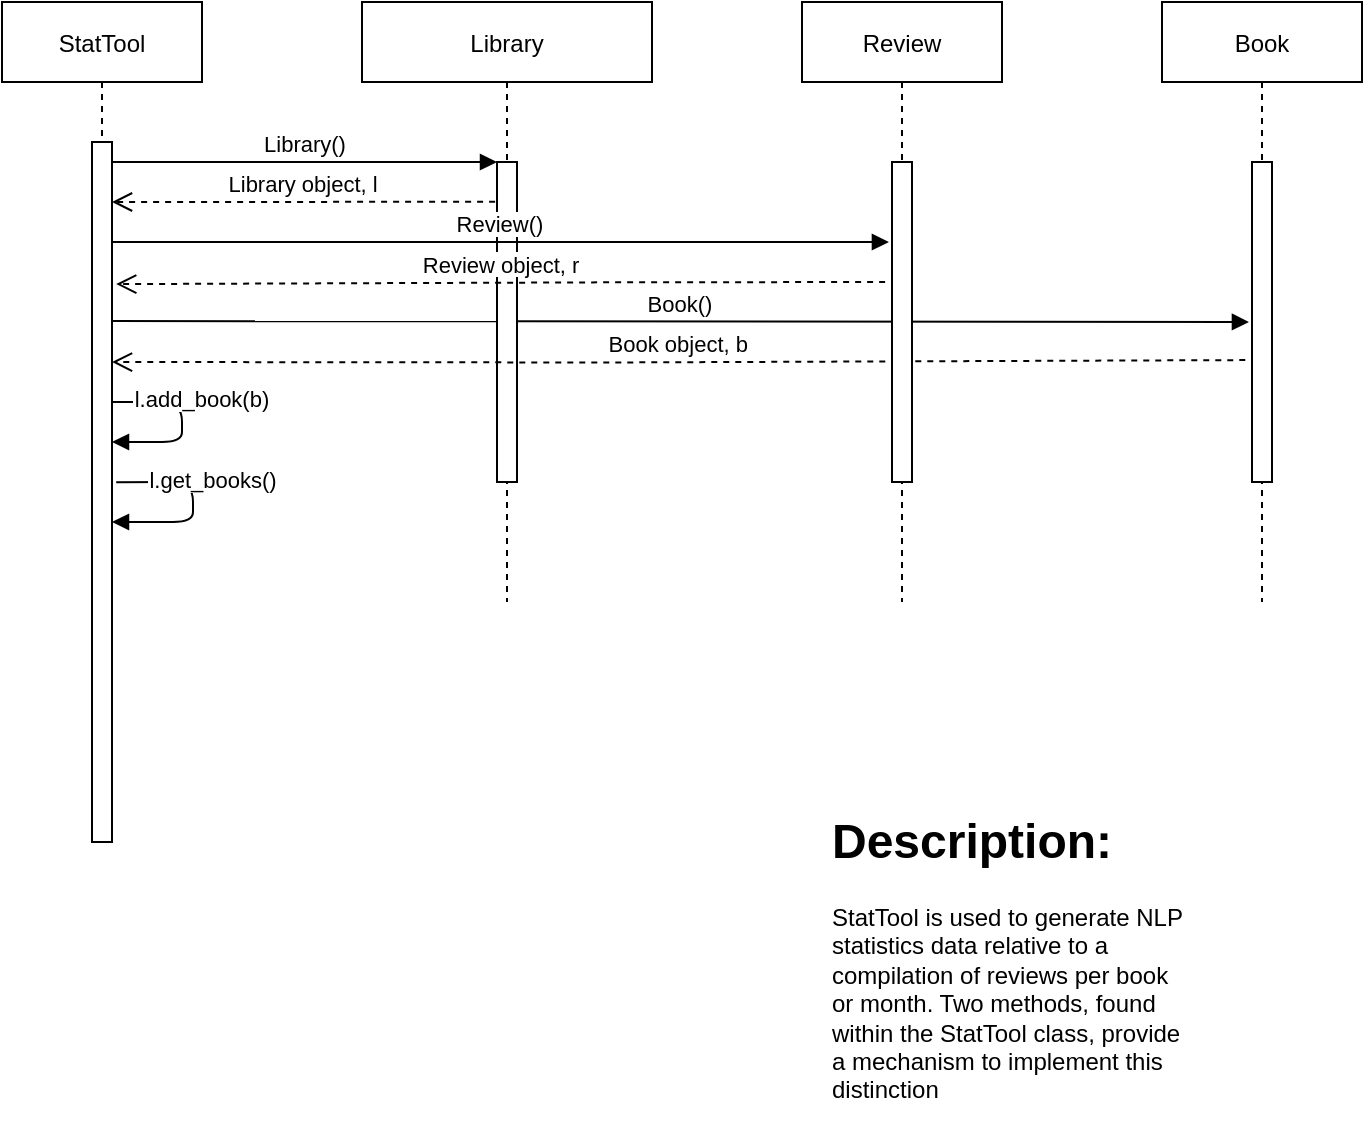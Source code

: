 <mxfile version="15.7.4" type="device"><diagram id="kgpKYQtTHZ0yAKxKKP6v" name="Page-1"><mxGraphModel dx="1248" dy="677" grid="1" gridSize="10" guides="1" tooltips="1" connect="1" arrows="1" fold="1" page="1" pageScale="1" pageWidth="850" pageHeight="1100" math="0" shadow="0"><root><mxCell id="0"/><mxCell id="1" parent="0"/><mxCell id="3nuBFxr9cyL0pnOWT2aG-1" value="StatTool" style="shape=umlLifeline;perimeter=lifelinePerimeter;container=1;collapsible=0;recursiveResize=0;rounded=0;shadow=0;strokeWidth=1;" parent="1" vertex="1"><mxGeometry x="120" y="80" width="100" height="420" as="geometry"/></mxCell><mxCell id="3nuBFxr9cyL0pnOWT2aG-2" value="" style="points=[];perimeter=orthogonalPerimeter;rounded=0;shadow=0;strokeWidth=1;" parent="3nuBFxr9cyL0pnOWT2aG-1" vertex="1"><mxGeometry x="45" y="70" width="10" height="350" as="geometry"/></mxCell><mxCell id="so2FXAj12RBvUjMdJGId-18" value="Book()" style="verticalAlign=bottom;endArrow=block;entryX=-0.154;entryY=0.5;shadow=0;strokeWidth=1;entryDx=0;entryDy=0;entryPerimeter=0;" edge="1" parent="3nuBFxr9cyL0pnOWT2aG-1" target="so2FXAj12RBvUjMdJGId-4"><mxGeometry relative="1" as="geometry"><mxPoint x="55" y="159.5" as="sourcePoint"/><mxPoint x="247.5" y="159.5" as="targetPoint"/></mxGeometry></mxCell><mxCell id="so2FXAj12RBvUjMdJGId-20" value="l.add_book(b)" style="verticalAlign=bottom;endArrow=block;shadow=0;strokeWidth=1;" edge="1" parent="3nuBFxr9cyL0pnOWT2aG-1"><mxGeometry x="-0.058" y="10" relative="1" as="geometry"><mxPoint x="55" y="200.0" as="sourcePoint"/><mxPoint x="55" y="220" as="targetPoint"/><Array as="points"><mxPoint x="90" y="200"/><mxPoint x="90" y="220"/></Array><mxPoint as="offset"/></mxGeometry></mxCell><mxCell id="so2FXAj12RBvUjMdJGId-21" value="l.get_books()" style="verticalAlign=bottom;endArrow=block;shadow=0;strokeWidth=1;exitX=1.21;exitY=0.486;exitDx=0;exitDy=0;exitPerimeter=0;" edge="1" parent="3nuBFxr9cyL0pnOWT2aG-1" source="3nuBFxr9cyL0pnOWT2aG-2"><mxGeometry x="-0.058" y="10" relative="1" as="geometry"><mxPoint x="60.5" y="240.0" as="sourcePoint"/><mxPoint x="55" y="260" as="targetPoint"/><Array as="points"><mxPoint x="95.5" y="240"/><mxPoint x="95.5" y="260"/></Array><mxPoint as="offset"/></mxGeometry></mxCell><mxCell id="3nuBFxr9cyL0pnOWT2aG-5" value="Library" style="shape=umlLifeline;perimeter=lifelinePerimeter;container=1;collapsible=0;recursiveResize=0;rounded=0;shadow=0;strokeWidth=1;" parent="1" vertex="1"><mxGeometry x="300" y="80" width="145" height="300" as="geometry"/></mxCell><mxCell id="3nuBFxr9cyL0pnOWT2aG-6" value="" style="points=[];perimeter=orthogonalPerimeter;rounded=0;shadow=0;strokeWidth=1;" parent="3nuBFxr9cyL0pnOWT2aG-5" vertex="1"><mxGeometry x="67.5" y="80" width="10" height="160" as="geometry"/></mxCell><mxCell id="so2FXAj12RBvUjMdJGId-19" value="Book object, b" style="verticalAlign=bottom;endArrow=open;dashed=1;endSize=8;shadow=0;strokeWidth=1;exitX=-0.336;exitY=0.619;exitDx=0;exitDy=0;exitPerimeter=0;entryX=1.119;entryY=0.368;entryDx=0;entryDy=0;entryPerimeter=0;" edge="1" parent="3nuBFxr9cyL0pnOWT2aG-5" source="so2FXAj12RBvUjMdJGId-4"><mxGeometry relative="1" as="geometry"><mxPoint x="-125.0" y="180.0" as="targetPoint"/><mxPoint x="260.37" y="180.08" as="sourcePoint"/><Array as="points"><mxPoint x="123.81" y="180.24"/></Array></mxGeometry></mxCell><mxCell id="3nuBFxr9cyL0pnOWT2aG-7" value="Library object, l" style="verticalAlign=bottom;endArrow=open;dashed=1;endSize=8;shadow=0;strokeWidth=1;exitX=-0.094;exitY=0.124;exitDx=0;exitDy=0;exitPerimeter=0;" parent="1" source="3nuBFxr9cyL0pnOWT2aG-6" target="3nuBFxr9cyL0pnOWT2aG-2" edge="1"><mxGeometry relative="1" as="geometry"><mxPoint x="275" y="236" as="targetPoint"/><mxPoint x="370" y="180" as="sourcePoint"/><Array as="points"><mxPoint x="230" y="180"/></Array></mxGeometry></mxCell><mxCell id="3nuBFxr9cyL0pnOWT2aG-8" value="Library()" style="verticalAlign=bottom;endArrow=block;entryX=0;entryY=0;shadow=0;strokeWidth=1;" parent="1" source="3nuBFxr9cyL0pnOWT2aG-2" target="3nuBFxr9cyL0pnOWT2aG-6" edge="1"><mxGeometry relative="1" as="geometry"><mxPoint x="275" y="160" as="sourcePoint"/></mxGeometry></mxCell><mxCell id="so2FXAj12RBvUjMdJGId-1" value="Review" style="shape=umlLifeline;perimeter=lifelinePerimeter;container=1;collapsible=0;recursiveResize=0;rounded=0;shadow=0;strokeWidth=1;" vertex="1" parent="1"><mxGeometry x="520" y="80" width="100" height="300" as="geometry"/></mxCell><mxCell id="so2FXAj12RBvUjMdJGId-2" value="" style="points=[];perimeter=orthogonalPerimeter;rounded=0;shadow=0;strokeWidth=1;" vertex="1" parent="so2FXAj12RBvUjMdJGId-1"><mxGeometry x="45" y="80" width="10" height="160" as="geometry"/></mxCell><mxCell id="so2FXAj12RBvUjMdJGId-3" value="Book" style="shape=umlLifeline;perimeter=lifelinePerimeter;container=1;collapsible=0;recursiveResize=0;rounded=0;shadow=0;strokeWidth=1;" vertex="1" parent="1"><mxGeometry x="700" y="80" width="100" height="300" as="geometry"/></mxCell><mxCell id="so2FXAj12RBvUjMdJGId-4" value="" style="points=[];perimeter=orthogonalPerimeter;rounded=0;shadow=0;strokeWidth=1;" vertex="1" parent="so2FXAj12RBvUjMdJGId-3"><mxGeometry x="45" y="80" width="10" height="160" as="geometry"/></mxCell><mxCell id="so2FXAj12RBvUjMdJGId-16" value="Review()" style="verticalAlign=bottom;endArrow=block;shadow=0;strokeWidth=1;entryX=-0.154;entryY=0.25;entryDx=0;entryDy=0;entryPerimeter=0;" edge="1" parent="1" target="so2FXAj12RBvUjMdJGId-2"><mxGeometry relative="1" as="geometry"><mxPoint x="175" y="200.0" as="sourcePoint"/><mxPoint x="560" y="200" as="targetPoint"/></mxGeometry></mxCell><mxCell id="so2FXAj12RBvUjMdJGId-17" value="Review object, r" style="verticalAlign=bottom;endArrow=open;dashed=1;endSize=8;shadow=0;strokeWidth=1;exitX=-0.094;exitY=0.124;exitDx=0;exitDy=0;exitPerimeter=0;entryX=1.21;entryY=0.203;entryDx=0;entryDy=0;entryPerimeter=0;" edge="1" parent="1" target="3nuBFxr9cyL0pnOWT2aG-2"><mxGeometry relative="1" as="geometry"><mxPoint x="370" y="220.16" as="targetPoint"/><mxPoint x="561.56" y="220.0" as="sourcePoint"/><Array as="points"><mxPoint x="425" y="220.16"/></Array></mxGeometry></mxCell><mxCell id="so2FXAj12RBvUjMdJGId-26" value="&lt;h1&gt;Description:&lt;/h1&gt;&lt;p&gt;StatTool is used to generate NLP statistics data relative to a compilation of reviews per book or month. Two methods, found within the StatTool class, provide a mechanism to implement this distinction&lt;/p&gt;" style="text;html=1;strokeColor=none;fillColor=none;spacing=5;spacingTop=-20;whiteSpace=wrap;overflow=hidden;rounded=0;" vertex="1" parent="1"><mxGeometry x="530" y="480" width="190" height="160" as="geometry"/></mxCell></root></mxGraphModel></diagram></mxfile>